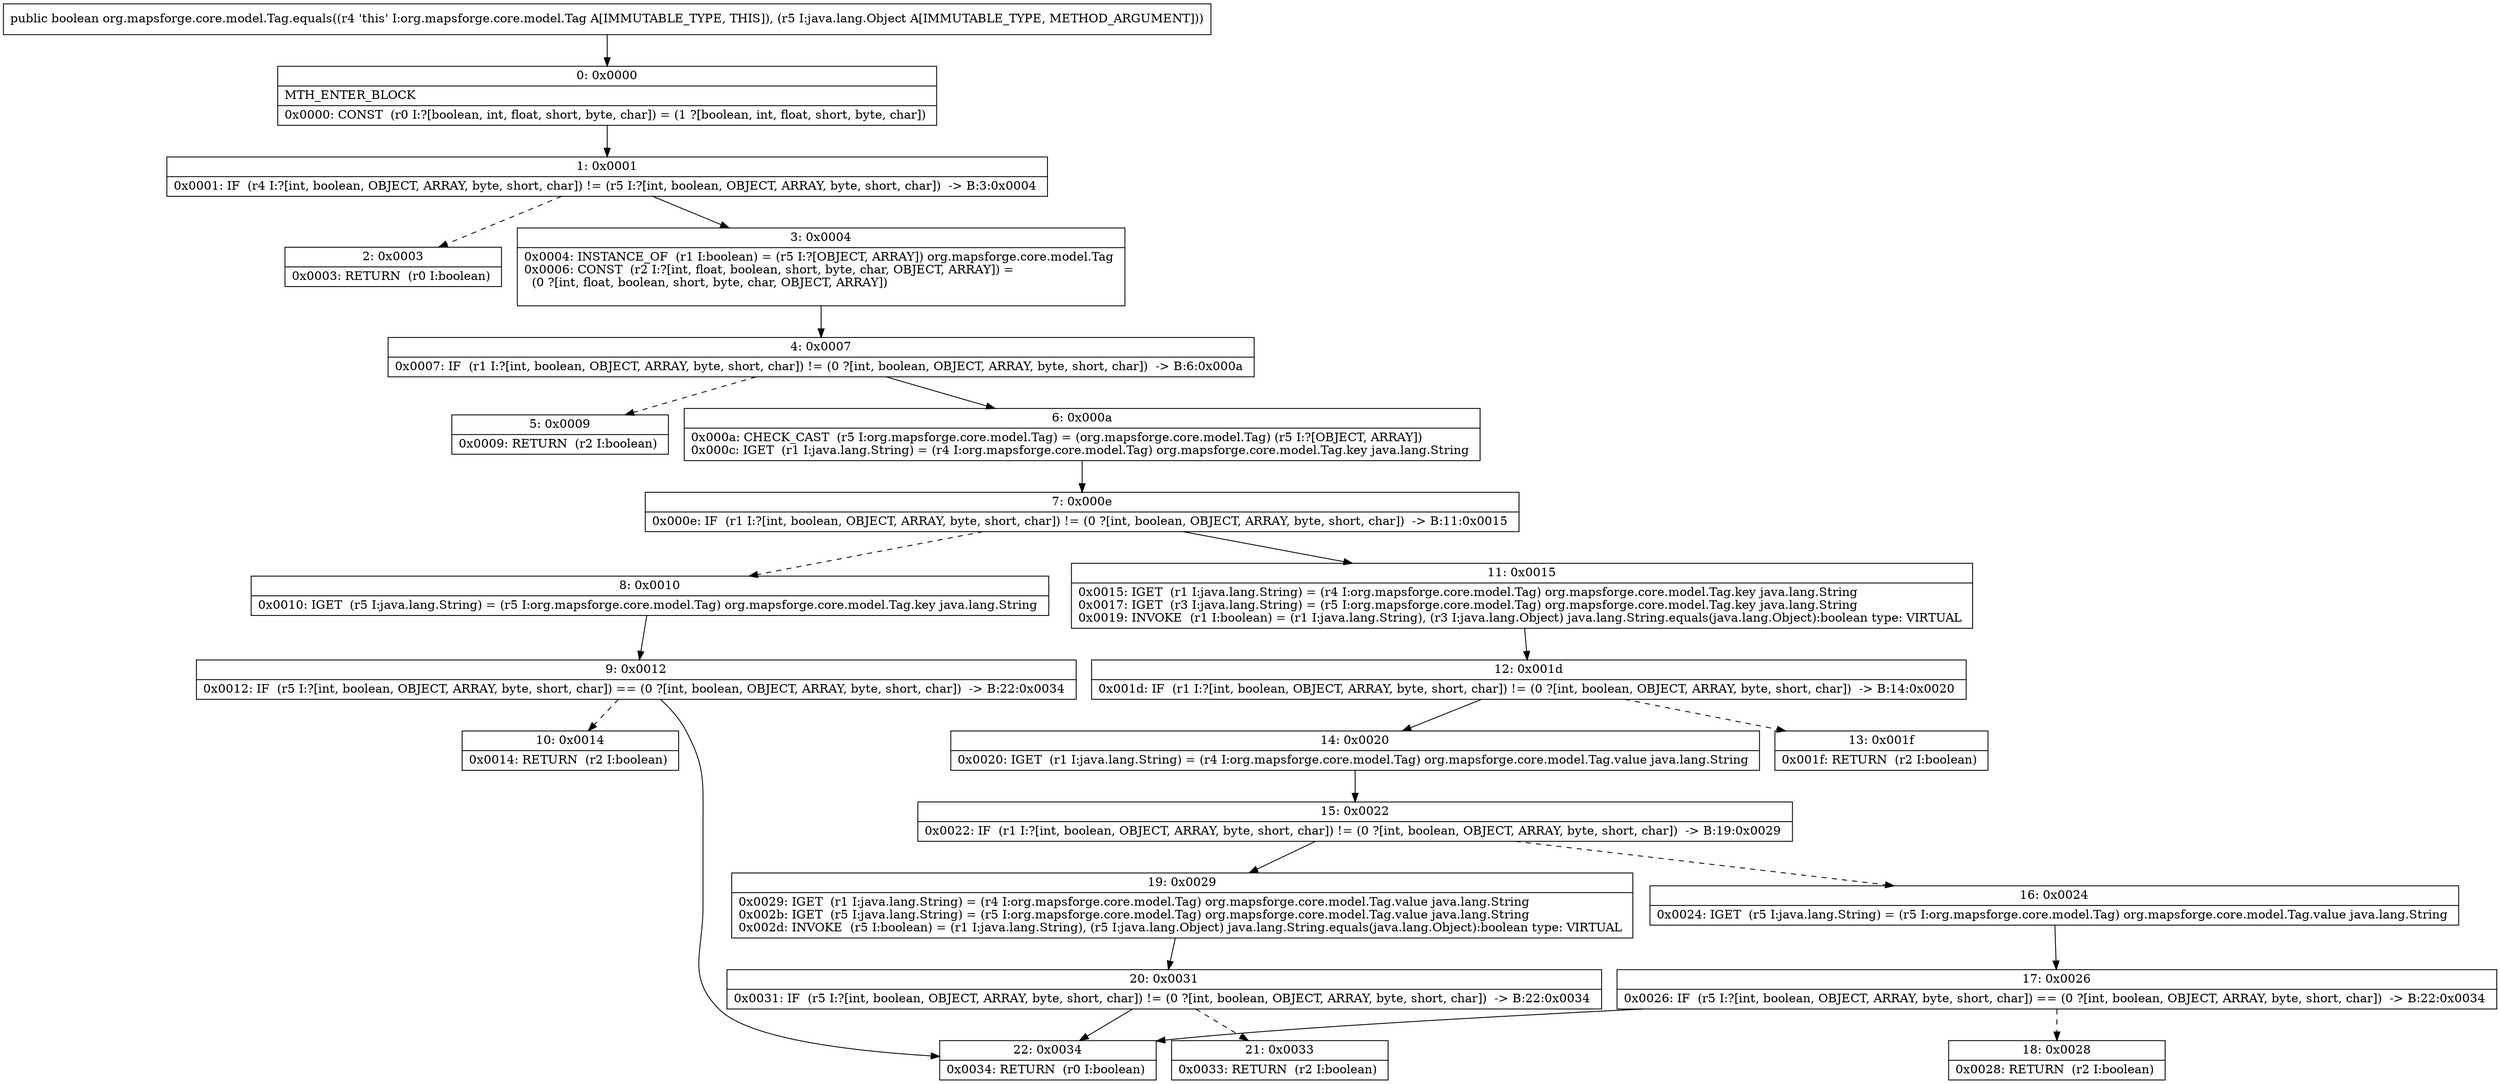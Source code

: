 digraph "CFG fororg.mapsforge.core.model.Tag.equals(Ljava\/lang\/Object;)Z" {
Node_0 [shape=record,label="{0\:\ 0x0000|MTH_ENTER_BLOCK\l|0x0000: CONST  (r0 I:?[boolean, int, float, short, byte, char]) = (1 ?[boolean, int, float, short, byte, char]) \l}"];
Node_1 [shape=record,label="{1\:\ 0x0001|0x0001: IF  (r4 I:?[int, boolean, OBJECT, ARRAY, byte, short, char]) != (r5 I:?[int, boolean, OBJECT, ARRAY, byte, short, char])  \-\> B:3:0x0004 \l}"];
Node_2 [shape=record,label="{2\:\ 0x0003|0x0003: RETURN  (r0 I:boolean) \l}"];
Node_3 [shape=record,label="{3\:\ 0x0004|0x0004: INSTANCE_OF  (r1 I:boolean) = (r5 I:?[OBJECT, ARRAY]) org.mapsforge.core.model.Tag \l0x0006: CONST  (r2 I:?[int, float, boolean, short, byte, char, OBJECT, ARRAY]) = \l  (0 ?[int, float, boolean, short, byte, char, OBJECT, ARRAY])\l \l}"];
Node_4 [shape=record,label="{4\:\ 0x0007|0x0007: IF  (r1 I:?[int, boolean, OBJECT, ARRAY, byte, short, char]) != (0 ?[int, boolean, OBJECT, ARRAY, byte, short, char])  \-\> B:6:0x000a \l}"];
Node_5 [shape=record,label="{5\:\ 0x0009|0x0009: RETURN  (r2 I:boolean) \l}"];
Node_6 [shape=record,label="{6\:\ 0x000a|0x000a: CHECK_CAST  (r5 I:org.mapsforge.core.model.Tag) = (org.mapsforge.core.model.Tag) (r5 I:?[OBJECT, ARRAY]) \l0x000c: IGET  (r1 I:java.lang.String) = (r4 I:org.mapsforge.core.model.Tag) org.mapsforge.core.model.Tag.key java.lang.String \l}"];
Node_7 [shape=record,label="{7\:\ 0x000e|0x000e: IF  (r1 I:?[int, boolean, OBJECT, ARRAY, byte, short, char]) != (0 ?[int, boolean, OBJECT, ARRAY, byte, short, char])  \-\> B:11:0x0015 \l}"];
Node_8 [shape=record,label="{8\:\ 0x0010|0x0010: IGET  (r5 I:java.lang.String) = (r5 I:org.mapsforge.core.model.Tag) org.mapsforge.core.model.Tag.key java.lang.String \l}"];
Node_9 [shape=record,label="{9\:\ 0x0012|0x0012: IF  (r5 I:?[int, boolean, OBJECT, ARRAY, byte, short, char]) == (0 ?[int, boolean, OBJECT, ARRAY, byte, short, char])  \-\> B:22:0x0034 \l}"];
Node_10 [shape=record,label="{10\:\ 0x0014|0x0014: RETURN  (r2 I:boolean) \l}"];
Node_11 [shape=record,label="{11\:\ 0x0015|0x0015: IGET  (r1 I:java.lang.String) = (r4 I:org.mapsforge.core.model.Tag) org.mapsforge.core.model.Tag.key java.lang.String \l0x0017: IGET  (r3 I:java.lang.String) = (r5 I:org.mapsforge.core.model.Tag) org.mapsforge.core.model.Tag.key java.lang.String \l0x0019: INVOKE  (r1 I:boolean) = (r1 I:java.lang.String), (r3 I:java.lang.Object) java.lang.String.equals(java.lang.Object):boolean type: VIRTUAL \l}"];
Node_12 [shape=record,label="{12\:\ 0x001d|0x001d: IF  (r1 I:?[int, boolean, OBJECT, ARRAY, byte, short, char]) != (0 ?[int, boolean, OBJECT, ARRAY, byte, short, char])  \-\> B:14:0x0020 \l}"];
Node_13 [shape=record,label="{13\:\ 0x001f|0x001f: RETURN  (r2 I:boolean) \l}"];
Node_14 [shape=record,label="{14\:\ 0x0020|0x0020: IGET  (r1 I:java.lang.String) = (r4 I:org.mapsforge.core.model.Tag) org.mapsforge.core.model.Tag.value java.lang.String \l}"];
Node_15 [shape=record,label="{15\:\ 0x0022|0x0022: IF  (r1 I:?[int, boolean, OBJECT, ARRAY, byte, short, char]) != (0 ?[int, boolean, OBJECT, ARRAY, byte, short, char])  \-\> B:19:0x0029 \l}"];
Node_16 [shape=record,label="{16\:\ 0x0024|0x0024: IGET  (r5 I:java.lang.String) = (r5 I:org.mapsforge.core.model.Tag) org.mapsforge.core.model.Tag.value java.lang.String \l}"];
Node_17 [shape=record,label="{17\:\ 0x0026|0x0026: IF  (r5 I:?[int, boolean, OBJECT, ARRAY, byte, short, char]) == (0 ?[int, boolean, OBJECT, ARRAY, byte, short, char])  \-\> B:22:0x0034 \l}"];
Node_18 [shape=record,label="{18\:\ 0x0028|0x0028: RETURN  (r2 I:boolean) \l}"];
Node_19 [shape=record,label="{19\:\ 0x0029|0x0029: IGET  (r1 I:java.lang.String) = (r4 I:org.mapsforge.core.model.Tag) org.mapsforge.core.model.Tag.value java.lang.String \l0x002b: IGET  (r5 I:java.lang.String) = (r5 I:org.mapsforge.core.model.Tag) org.mapsforge.core.model.Tag.value java.lang.String \l0x002d: INVOKE  (r5 I:boolean) = (r1 I:java.lang.String), (r5 I:java.lang.Object) java.lang.String.equals(java.lang.Object):boolean type: VIRTUAL \l}"];
Node_20 [shape=record,label="{20\:\ 0x0031|0x0031: IF  (r5 I:?[int, boolean, OBJECT, ARRAY, byte, short, char]) != (0 ?[int, boolean, OBJECT, ARRAY, byte, short, char])  \-\> B:22:0x0034 \l}"];
Node_21 [shape=record,label="{21\:\ 0x0033|0x0033: RETURN  (r2 I:boolean) \l}"];
Node_22 [shape=record,label="{22\:\ 0x0034|0x0034: RETURN  (r0 I:boolean) \l}"];
MethodNode[shape=record,label="{public boolean org.mapsforge.core.model.Tag.equals((r4 'this' I:org.mapsforge.core.model.Tag A[IMMUTABLE_TYPE, THIS]), (r5 I:java.lang.Object A[IMMUTABLE_TYPE, METHOD_ARGUMENT])) }"];
MethodNode -> Node_0;
Node_0 -> Node_1;
Node_1 -> Node_2[style=dashed];
Node_1 -> Node_3;
Node_3 -> Node_4;
Node_4 -> Node_5[style=dashed];
Node_4 -> Node_6;
Node_6 -> Node_7;
Node_7 -> Node_8[style=dashed];
Node_7 -> Node_11;
Node_8 -> Node_9;
Node_9 -> Node_10[style=dashed];
Node_9 -> Node_22;
Node_11 -> Node_12;
Node_12 -> Node_13[style=dashed];
Node_12 -> Node_14;
Node_14 -> Node_15;
Node_15 -> Node_16[style=dashed];
Node_15 -> Node_19;
Node_16 -> Node_17;
Node_17 -> Node_18[style=dashed];
Node_17 -> Node_22;
Node_19 -> Node_20;
Node_20 -> Node_21[style=dashed];
Node_20 -> Node_22;
}

